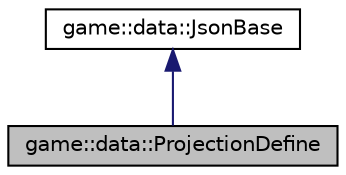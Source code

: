 digraph "game::data::ProjectionDefine"
{
 // LATEX_PDF_SIZE
  edge [fontname="Helvetica",fontsize="10",labelfontname="Helvetica",labelfontsize="10"];
  node [fontname="Helvetica",fontsize="10",shape=record];
  Node1 [label="game::data::ProjectionDefine",height=0.2,width=0.4,color="black", fillcolor="grey75", style="filled", fontcolor="black",tooltip="data structure to hold projection data"];
  Node2 -> Node1 [dir="back",color="midnightblue",fontsize="10",style="solid"];
  Node2 [label="game::data::JsonBase",height=0.2,width=0.4,color="black", fillcolor="white", style="filled",URL="$classgame_1_1data_1_1JsonBase.html",tooltip=" "];
}
